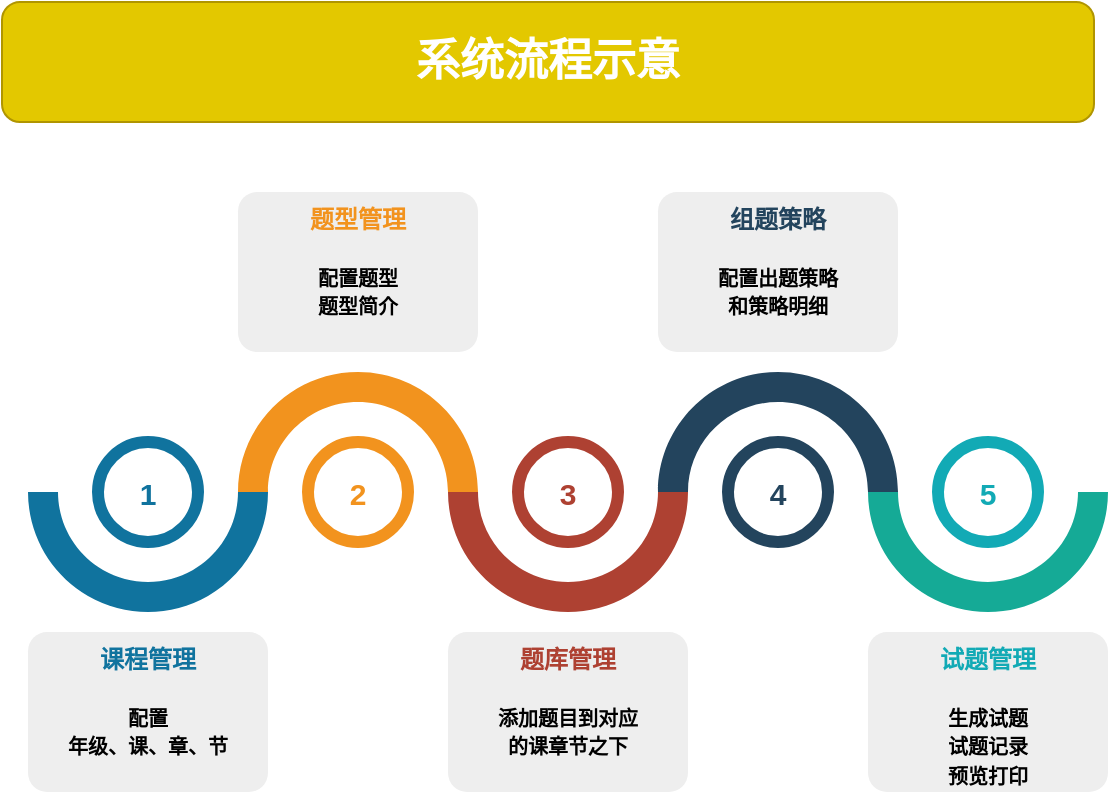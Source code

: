 <mxfile version="12.4.3" type="github" pages="1"><diagram id="x5T3IKa6IyyLtClI-ni7" name="第 1 页"><mxGraphModel dx="806" dy="435" grid="0" gridSize="10" guides="1" tooltips="1" connect="1" arrows="1" fold="1" page="1" pageScale="1" pageWidth="827" pageHeight="1169" background="#FFFFFF" math="0" shadow="0"><root><mxCell id="0"/><mxCell id="1" parent="0"/><mxCell id="U0jLZRSjX--bdnbummJ2-122" value="" style="verticalLabelPosition=bottom;verticalAlign=top;html=1;shape=mxgraph.basic.partConcEllipse;startAngle=0.25;endAngle=0.75;arcWidth=0.25;fillColor=#10739E;strokeColor=none;fontStyle=1;labelBackgroundColor=none;" vertex="1" parent="1"><mxGeometry x="170" y="380" width="120" height="120" as="geometry"/></mxCell><mxCell id="U0jLZRSjX--bdnbummJ2-123" value="" style="verticalLabelPosition=bottom;verticalAlign=top;html=1;shape=mxgraph.basic.partConcEllipse;startAngle=0.75;endAngle=0.25;arcWidth=0.25;fillColor=#F2931E;strokeColor=none;fontStyle=1;labelBackgroundColor=none;" vertex="1" parent="1"><mxGeometry x="275" y="380" width="120" height="120" as="geometry"/></mxCell><mxCell id="U0jLZRSjX--bdnbummJ2-124" value="" style="verticalLabelPosition=bottom;verticalAlign=top;html=1;shape=mxgraph.basic.partConcEllipse;startAngle=0.25;endAngle=0.75;arcWidth=0.25;fillColor=#AE4132;strokeColor=none;fontStyle=1;labelBackgroundColor=none;" vertex="1" parent="1"><mxGeometry x="380" y="380" width="120" height="120" as="geometry"/></mxCell><mxCell id="U0jLZRSjX--bdnbummJ2-125" value="" style="verticalLabelPosition=bottom;verticalAlign=top;html=1;shape=mxgraph.basic.partConcEllipse;startAngle=0.75;endAngle=0.25;arcWidth=0.25;fillColor=#23445D;strokeColor=none;fontStyle=1;labelBackgroundColor=none;" vertex="1" parent="1"><mxGeometry x="485" y="380" width="120" height="120" as="geometry"/></mxCell><mxCell id="U0jLZRSjX--bdnbummJ2-126" value="" style="verticalLabelPosition=bottom;verticalAlign=top;html=1;shape=mxgraph.basic.partConcEllipse;startAngle=0.25;endAngle=0.75;arcWidth=0.25;fillColor=#15AA96;strokeColor=none;fontStyle=1;labelBackgroundColor=none;" vertex="1" parent="1"><mxGeometry x="590" y="380" width="120" height="120" as="geometry"/></mxCell><mxCell id="U0jLZRSjX--bdnbummJ2-127" value="1" style="shape=ellipse;strokeWidth=6;strokeColor=#10739E;fontSize=15;html=0;fontStyle=1;fontColor=#10739E;labelBackgroundColor=none;" vertex="1" parent="1"><mxGeometry x="205" y="415" width="50" height="50" as="geometry"/></mxCell><mxCell id="U0jLZRSjX--bdnbummJ2-128" value="2" style="shape=ellipse;strokeWidth=6;strokeColor=#F2931E;fontSize=15;html=0;fontStyle=1;fontColor=#F2931E;labelBackgroundColor=none;" vertex="1" parent="1"><mxGeometry x="310" y="415" width="50" height="50" as="geometry"/></mxCell><mxCell id="U0jLZRSjX--bdnbummJ2-129" value="3" style="shape=ellipse;strokeWidth=6;strokeColor=#AE4132;fontSize=15;html=0;fontStyle=1;fontColor=#AE4132;labelBackgroundColor=none;" vertex="1" parent="1"><mxGeometry x="415" y="415" width="50" height="50" as="geometry"/></mxCell><mxCell id="U0jLZRSjX--bdnbummJ2-130" value="4" style="shape=ellipse;strokeWidth=6;strokeColor=#23445D;fontSize=15;html=0;fontStyle=1;fontColor=#23445D;labelBackgroundColor=none;" vertex="1" parent="1"><mxGeometry x="520" y="415" width="50" height="50" as="geometry"/></mxCell><mxCell id="U0jLZRSjX--bdnbummJ2-131" value="5" style="shape=ellipse;strokeWidth=6;strokeColor=#12AAB5;fontSize=15;html=0;fontStyle=1;fontColor=#12AAB5;labelBackgroundColor=none;" vertex="1" parent="1"><mxGeometry x="625" y="415" width="50" height="50" as="geometry"/></mxCell><mxCell id="U0jLZRSjX--bdnbummJ2-132" value="&lt;font&gt;&lt;font color=&quot;#10739e&quot;&gt;&lt;span&gt;课程管理&lt;/span&gt;&lt;/font&gt;&lt;br&gt;&lt;br&gt;&lt;span style=&quot;font-size: 10px&quot;&gt;配置&lt;br&gt;年级、课、章、节&lt;/span&gt;&lt;br&gt;&lt;/font&gt;" style="rounded=1;strokeColor=none;fillColor=#EEEEEE;align=center;arcSize=12;verticalAlign=top;whiteSpace=wrap;html=1;fontSize=12;fontStyle=1;labelBackgroundColor=none;" vertex="1" parent="1"><mxGeometry x="170" y="510" width="120" height="80" as="geometry"/></mxCell><mxCell id="U0jLZRSjX--bdnbummJ2-133" value="&lt;font&gt;&lt;font color=&quot;#f2931e&quot;&gt;&lt;span&gt;题型管理&lt;/span&gt;&lt;/font&gt;&lt;br&gt;&lt;br&gt;&lt;font size=&quot;1&quot; style=&quot;font-size: 10px&quot;&gt;配置题型&lt;br&gt;题型简介&lt;/font&gt;&lt;/font&gt;" style="rounded=1;strokeColor=none;fillColor=#EEEEEE;align=center;arcSize=12;verticalAlign=top;whiteSpace=wrap;html=1;fontSize=12;fontStyle=1;labelBackgroundColor=none;" vertex="1" parent="1"><mxGeometry x="275" y="290" width="120" height="80" as="geometry"/></mxCell><mxCell id="U0jLZRSjX--bdnbummJ2-134" value="&lt;font&gt;&lt;font style=&quot;font-size: 12px&quot; color=&quot;#AE4132&quot;&gt;&lt;span&gt;题库管理&lt;/span&gt;&lt;/font&gt;&lt;br&gt;&lt;br&gt;&lt;font size=&quot;1&quot;&gt;添加题目到对应&lt;br&gt;的课章节之下&lt;/font&gt;&lt;br&gt;&lt;/font&gt;" style="rounded=1;strokeColor=none;fillColor=#EEEEEE;align=center;arcSize=12;verticalAlign=top;whiteSpace=wrap;html=1;fontSize=12;fontStyle=1;labelBackgroundColor=none;" vertex="1" parent="1"><mxGeometry x="380" y="510" width="120" height="80" as="geometry"/></mxCell><mxCell id="U0jLZRSjX--bdnbummJ2-135" value="&lt;font style=&quot;font-size: 10px&quot;&gt;&lt;font style=&quot;font-size: 12px&quot; color=&quot;#23445D&quot;&gt;&lt;span&gt;组题策略&lt;/span&gt;&lt;/font&gt;&lt;br&gt;&lt;br&gt;&lt;font size=&quot;1&quot;&gt;配置出题策略&lt;br&gt;和策略明细&lt;/font&gt;&lt;/font&gt;" style="rounded=1;strokeColor=none;fillColor=#EEEEEE;align=center;arcSize=12;verticalAlign=top;whiteSpace=wrap;html=1;fontSize=12;fontStyle=1;labelBackgroundColor=none;" vertex="1" parent="1"><mxGeometry x="485" y="290" width="120" height="80" as="geometry"/></mxCell><mxCell id="U0jLZRSjX--bdnbummJ2-136" value="&lt;font style=&quot;font-size: 10px&quot;&gt;&lt;font style=&quot;font-size: 12px&quot; color=&quot;#12AAB5&quot;&gt;&lt;span&gt;试题管理&lt;/span&gt;&lt;/font&gt;&lt;br&gt;&lt;br&gt;&lt;font size=&quot;1&quot;&gt;生成试题&lt;br&gt;试题记录&lt;br&gt;预览打印&lt;br&gt;&lt;/font&gt;&lt;/font&gt;" style="rounded=1;strokeColor=none;fillColor=#EEEEEE;align=center;arcSize=12;verticalAlign=top;whiteSpace=wrap;html=1;fontSize=12;fontStyle=1;labelBackgroundColor=none;" vertex="1" parent="1"><mxGeometry x="590" y="510" width="120" height="80" as="geometry"/></mxCell><mxCell id="U0jLZRSjX--bdnbummJ2-137" value="系统流程示意" style="rounded=1;whiteSpace=wrap;html=1;labelBackgroundColor=none;fillColor=#e3c800;strokeColor=#B09500;fontColor=#ffffff;fontStyle=1;fontSize=22;" vertex="1" parent="1"><mxGeometry x="157" y="195" width="546" height="60" as="geometry"/></mxCell></root></mxGraphModel></diagram></mxfile>